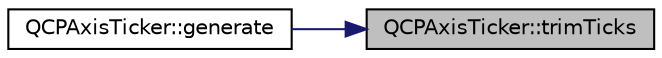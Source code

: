 digraph "QCPAxisTicker::trimTicks"
{
 // LATEX_PDF_SIZE
  edge [fontname="Helvetica",fontsize="10",labelfontname="Helvetica",labelfontsize="10"];
  node [fontname="Helvetica",fontsize="10",shape=record];
  rankdir="RL";
  Node1 [label="QCPAxisTicker::trimTicks",height=0.2,width=0.4,color="black", fillcolor="grey75", style="filled", fontcolor="black",tooltip=" "];
  Node1 -> Node2 [dir="back",color="midnightblue",fontsize="10",style="solid",fontname="Helvetica"];
  Node2 [label="QCPAxisTicker::generate",height=0.2,width=0.4,color="black", fillcolor="white", style="filled",URL="$classQCPAxisTicker.html#aefbd11725678ca824add8cf926cbc856",tooltip=" "];
}
